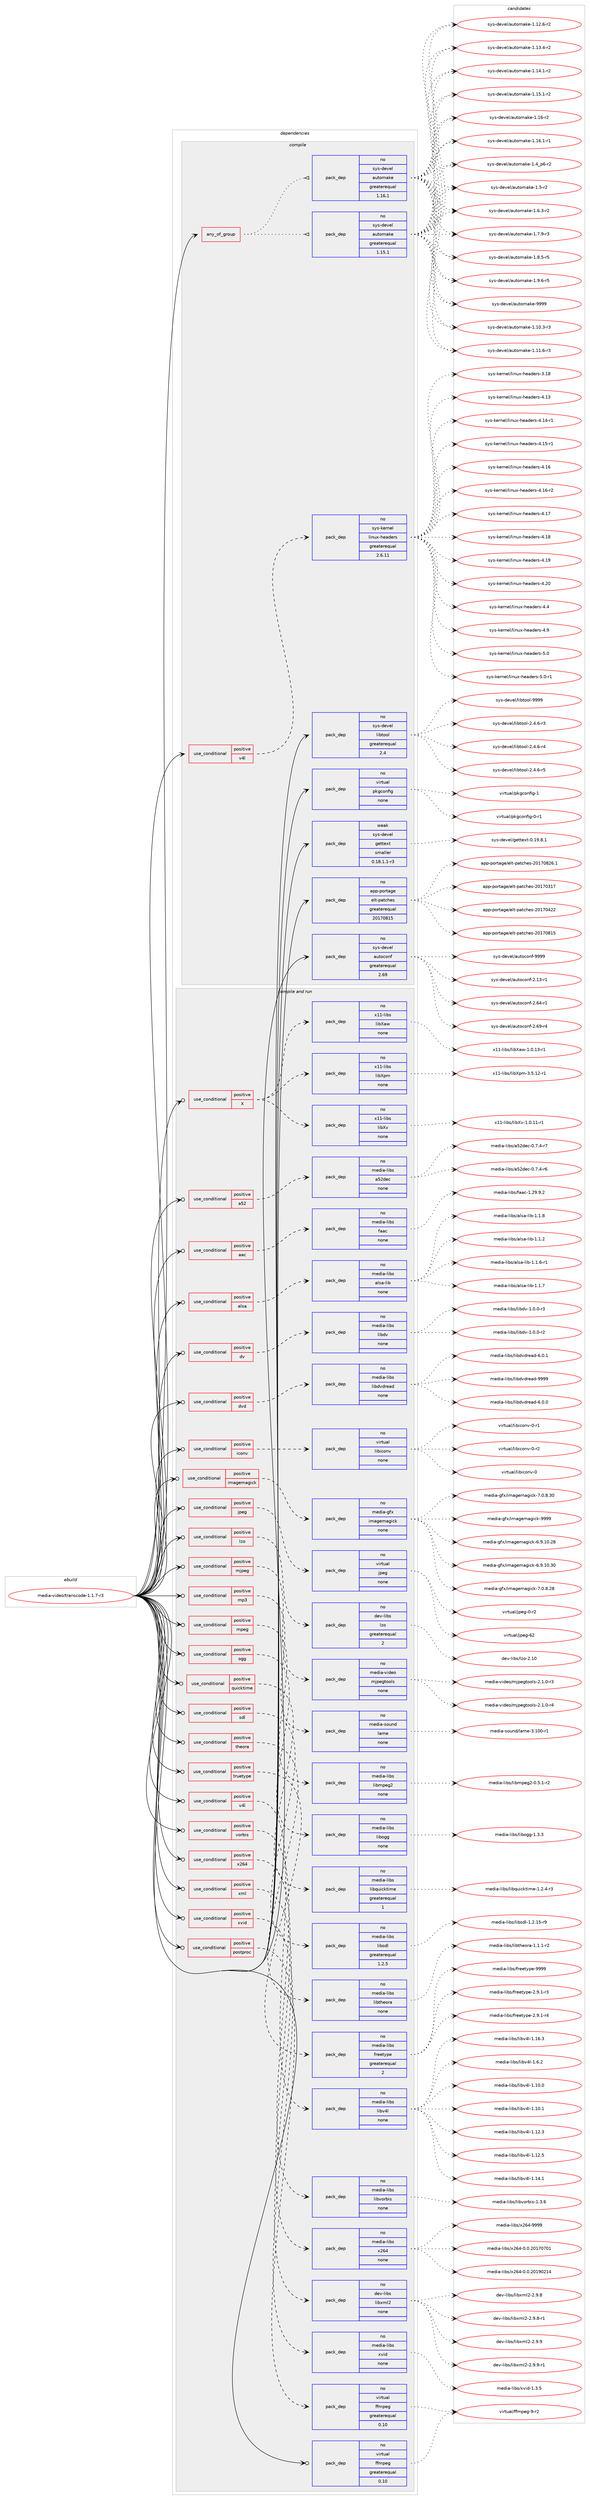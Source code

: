 digraph prolog {

# *************
# Graph options
# *************

newrank=true;
concentrate=true;
compound=true;
graph [rankdir=LR,fontname=Helvetica,fontsize=10,ranksep=1.5];#, ranksep=2.5, nodesep=0.2];
edge  [arrowhead=vee];
node  [fontname=Helvetica,fontsize=10];

# **********
# The ebuild
# **********

subgraph cluster_leftcol {
color=gray;
rank=same;
label=<<i>ebuild</i>>;
id [label="media-video/transcode-1.1.7-r3", color=red, width=4, href="../media-video/transcode-1.1.7-r3.svg"];
}

# ****************
# The dependencies
# ****************

subgraph cluster_midcol {
color=gray;
label=<<i>dependencies</i>>;
subgraph cluster_compile {
fillcolor="#eeeeee";
style=filled;
label=<<i>compile</i>>;
subgraph any25715 {
dependency1640543 [label=<<TABLE BORDER="0" CELLBORDER="1" CELLSPACING="0" CELLPADDING="4"><TR><TD CELLPADDING="10">any_of_group</TD></TR></TABLE>>, shape=none, color=red];subgraph pack1172990 {
dependency1640544 [label=<<TABLE BORDER="0" CELLBORDER="1" CELLSPACING="0" CELLPADDING="4" WIDTH="220"><TR><TD ROWSPAN="6" CELLPADDING="30">pack_dep</TD></TR><TR><TD WIDTH="110">no</TD></TR><TR><TD>sys-devel</TD></TR><TR><TD>automake</TD></TR><TR><TD>greaterequal</TD></TR><TR><TD>1.16.1</TD></TR></TABLE>>, shape=none, color=blue];
}
dependency1640543:e -> dependency1640544:w [weight=20,style="dotted",arrowhead="oinv"];
subgraph pack1172991 {
dependency1640545 [label=<<TABLE BORDER="0" CELLBORDER="1" CELLSPACING="0" CELLPADDING="4" WIDTH="220"><TR><TD ROWSPAN="6" CELLPADDING="30">pack_dep</TD></TR><TR><TD WIDTH="110">no</TD></TR><TR><TD>sys-devel</TD></TR><TR><TD>automake</TD></TR><TR><TD>greaterequal</TD></TR><TR><TD>1.15.1</TD></TR></TABLE>>, shape=none, color=blue];
}
dependency1640543:e -> dependency1640545:w [weight=20,style="dotted",arrowhead="oinv"];
}
id:e -> dependency1640543:w [weight=20,style="solid",arrowhead="vee"];
subgraph cond441064 {
dependency1640546 [label=<<TABLE BORDER="0" CELLBORDER="1" CELLSPACING="0" CELLPADDING="4"><TR><TD ROWSPAN="3" CELLPADDING="10">use_conditional</TD></TR><TR><TD>positive</TD></TR><TR><TD>v4l</TD></TR></TABLE>>, shape=none, color=red];
subgraph pack1172992 {
dependency1640547 [label=<<TABLE BORDER="0" CELLBORDER="1" CELLSPACING="0" CELLPADDING="4" WIDTH="220"><TR><TD ROWSPAN="6" CELLPADDING="30">pack_dep</TD></TR><TR><TD WIDTH="110">no</TD></TR><TR><TD>sys-kernel</TD></TR><TR><TD>linux-headers</TD></TR><TR><TD>greaterequal</TD></TR><TR><TD>2.6.11</TD></TR></TABLE>>, shape=none, color=blue];
}
dependency1640546:e -> dependency1640547:w [weight=20,style="dashed",arrowhead="vee"];
}
id:e -> dependency1640546:w [weight=20,style="solid",arrowhead="vee"];
subgraph pack1172993 {
dependency1640548 [label=<<TABLE BORDER="0" CELLBORDER="1" CELLSPACING="0" CELLPADDING="4" WIDTH="220"><TR><TD ROWSPAN="6" CELLPADDING="30">pack_dep</TD></TR><TR><TD WIDTH="110">no</TD></TR><TR><TD>app-portage</TD></TR><TR><TD>elt-patches</TD></TR><TR><TD>greaterequal</TD></TR><TR><TD>20170815</TD></TR></TABLE>>, shape=none, color=blue];
}
id:e -> dependency1640548:w [weight=20,style="solid",arrowhead="vee"];
subgraph pack1172994 {
dependency1640549 [label=<<TABLE BORDER="0" CELLBORDER="1" CELLSPACING="0" CELLPADDING="4" WIDTH="220"><TR><TD ROWSPAN="6" CELLPADDING="30">pack_dep</TD></TR><TR><TD WIDTH="110">no</TD></TR><TR><TD>sys-devel</TD></TR><TR><TD>autoconf</TD></TR><TR><TD>greaterequal</TD></TR><TR><TD>2.69</TD></TR></TABLE>>, shape=none, color=blue];
}
id:e -> dependency1640549:w [weight=20,style="solid",arrowhead="vee"];
subgraph pack1172995 {
dependency1640550 [label=<<TABLE BORDER="0" CELLBORDER="1" CELLSPACING="0" CELLPADDING="4" WIDTH="220"><TR><TD ROWSPAN="6" CELLPADDING="30">pack_dep</TD></TR><TR><TD WIDTH="110">no</TD></TR><TR><TD>sys-devel</TD></TR><TR><TD>libtool</TD></TR><TR><TD>greaterequal</TD></TR><TR><TD>2.4</TD></TR></TABLE>>, shape=none, color=blue];
}
id:e -> dependency1640550:w [weight=20,style="solid",arrowhead="vee"];
subgraph pack1172996 {
dependency1640551 [label=<<TABLE BORDER="0" CELLBORDER="1" CELLSPACING="0" CELLPADDING="4" WIDTH="220"><TR><TD ROWSPAN="6" CELLPADDING="30">pack_dep</TD></TR><TR><TD WIDTH="110">no</TD></TR><TR><TD>virtual</TD></TR><TR><TD>pkgconfig</TD></TR><TR><TD>none</TD></TR><TR><TD></TD></TR></TABLE>>, shape=none, color=blue];
}
id:e -> dependency1640551:w [weight=20,style="solid",arrowhead="vee"];
subgraph pack1172997 {
dependency1640552 [label=<<TABLE BORDER="0" CELLBORDER="1" CELLSPACING="0" CELLPADDING="4" WIDTH="220"><TR><TD ROWSPAN="6" CELLPADDING="30">pack_dep</TD></TR><TR><TD WIDTH="110">weak</TD></TR><TR><TD>sys-devel</TD></TR><TR><TD>gettext</TD></TR><TR><TD>smaller</TD></TR><TR><TD>0.18.1.1-r3</TD></TR></TABLE>>, shape=none, color=blue];
}
id:e -> dependency1640552:w [weight=20,style="solid",arrowhead="vee"];
}
subgraph cluster_compileandrun {
fillcolor="#eeeeee";
style=filled;
label=<<i>compile and run</i>>;
subgraph cond441065 {
dependency1640553 [label=<<TABLE BORDER="0" CELLBORDER="1" CELLSPACING="0" CELLPADDING="4"><TR><TD ROWSPAN="3" CELLPADDING="10">use_conditional</TD></TR><TR><TD>positive</TD></TR><TR><TD>X</TD></TR></TABLE>>, shape=none, color=red];
subgraph pack1172998 {
dependency1640554 [label=<<TABLE BORDER="0" CELLBORDER="1" CELLSPACING="0" CELLPADDING="4" WIDTH="220"><TR><TD ROWSPAN="6" CELLPADDING="30">pack_dep</TD></TR><TR><TD WIDTH="110">no</TD></TR><TR><TD>x11-libs</TD></TR><TR><TD>libXpm</TD></TR><TR><TD>none</TD></TR><TR><TD></TD></TR></TABLE>>, shape=none, color=blue];
}
dependency1640553:e -> dependency1640554:w [weight=20,style="dashed",arrowhead="vee"];
subgraph pack1172999 {
dependency1640555 [label=<<TABLE BORDER="0" CELLBORDER="1" CELLSPACING="0" CELLPADDING="4" WIDTH="220"><TR><TD ROWSPAN="6" CELLPADDING="30">pack_dep</TD></TR><TR><TD WIDTH="110">no</TD></TR><TR><TD>x11-libs</TD></TR><TR><TD>libXaw</TD></TR><TR><TD>none</TD></TR><TR><TD></TD></TR></TABLE>>, shape=none, color=blue];
}
dependency1640553:e -> dependency1640555:w [weight=20,style="dashed",arrowhead="vee"];
subgraph pack1173000 {
dependency1640556 [label=<<TABLE BORDER="0" CELLBORDER="1" CELLSPACING="0" CELLPADDING="4" WIDTH="220"><TR><TD ROWSPAN="6" CELLPADDING="30">pack_dep</TD></TR><TR><TD WIDTH="110">no</TD></TR><TR><TD>x11-libs</TD></TR><TR><TD>libXv</TD></TR><TR><TD>none</TD></TR><TR><TD></TD></TR></TABLE>>, shape=none, color=blue];
}
dependency1640553:e -> dependency1640556:w [weight=20,style="dashed",arrowhead="vee"];
}
id:e -> dependency1640553:w [weight=20,style="solid",arrowhead="odotvee"];
subgraph cond441066 {
dependency1640557 [label=<<TABLE BORDER="0" CELLBORDER="1" CELLSPACING="0" CELLPADDING="4"><TR><TD ROWSPAN="3" CELLPADDING="10">use_conditional</TD></TR><TR><TD>positive</TD></TR><TR><TD>a52</TD></TR></TABLE>>, shape=none, color=red];
subgraph pack1173001 {
dependency1640558 [label=<<TABLE BORDER="0" CELLBORDER="1" CELLSPACING="0" CELLPADDING="4" WIDTH="220"><TR><TD ROWSPAN="6" CELLPADDING="30">pack_dep</TD></TR><TR><TD WIDTH="110">no</TD></TR><TR><TD>media-libs</TD></TR><TR><TD>a52dec</TD></TR><TR><TD>none</TD></TR><TR><TD></TD></TR></TABLE>>, shape=none, color=blue];
}
dependency1640557:e -> dependency1640558:w [weight=20,style="dashed",arrowhead="vee"];
}
id:e -> dependency1640557:w [weight=20,style="solid",arrowhead="odotvee"];
subgraph cond441067 {
dependency1640559 [label=<<TABLE BORDER="0" CELLBORDER="1" CELLSPACING="0" CELLPADDING="4"><TR><TD ROWSPAN="3" CELLPADDING="10">use_conditional</TD></TR><TR><TD>positive</TD></TR><TR><TD>aac</TD></TR></TABLE>>, shape=none, color=red];
subgraph pack1173002 {
dependency1640560 [label=<<TABLE BORDER="0" CELLBORDER="1" CELLSPACING="0" CELLPADDING="4" WIDTH="220"><TR><TD ROWSPAN="6" CELLPADDING="30">pack_dep</TD></TR><TR><TD WIDTH="110">no</TD></TR><TR><TD>media-libs</TD></TR><TR><TD>faac</TD></TR><TR><TD>none</TD></TR><TR><TD></TD></TR></TABLE>>, shape=none, color=blue];
}
dependency1640559:e -> dependency1640560:w [weight=20,style="dashed",arrowhead="vee"];
}
id:e -> dependency1640559:w [weight=20,style="solid",arrowhead="odotvee"];
subgraph cond441068 {
dependency1640561 [label=<<TABLE BORDER="0" CELLBORDER="1" CELLSPACING="0" CELLPADDING="4"><TR><TD ROWSPAN="3" CELLPADDING="10">use_conditional</TD></TR><TR><TD>positive</TD></TR><TR><TD>alsa</TD></TR></TABLE>>, shape=none, color=red];
subgraph pack1173003 {
dependency1640562 [label=<<TABLE BORDER="0" CELLBORDER="1" CELLSPACING="0" CELLPADDING="4" WIDTH="220"><TR><TD ROWSPAN="6" CELLPADDING="30">pack_dep</TD></TR><TR><TD WIDTH="110">no</TD></TR><TR><TD>media-libs</TD></TR><TR><TD>alsa-lib</TD></TR><TR><TD>none</TD></TR><TR><TD></TD></TR></TABLE>>, shape=none, color=blue];
}
dependency1640561:e -> dependency1640562:w [weight=20,style="dashed",arrowhead="vee"];
}
id:e -> dependency1640561:w [weight=20,style="solid",arrowhead="odotvee"];
subgraph cond441069 {
dependency1640563 [label=<<TABLE BORDER="0" CELLBORDER="1" CELLSPACING="0" CELLPADDING="4"><TR><TD ROWSPAN="3" CELLPADDING="10">use_conditional</TD></TR><TR><TD>positive</TD></TR><TR><TD>dv</TD></TR></TABLE>>, shape=none, color=red];
subgraph pack1173004 {
dependency1640564 [label=<<TABLE BORDER="0" CELLBORDER="1" CELLSPACING="0" CELLPADDING="4" WIDTH="220"><TR><TD ROWSPAN="6" CELLPADDING="30">pack_dep</TD></TR><TR><TD WIDTH="110">no</TD></TR><TR><TD>media-libs</TD></TR><TR><TD>libdv</TD></TR><TR><TD>none</TD></TR><TR><TD></TD></TR></TABLE>>, shape=none, color=blue];
}
dependency1640563:e -> dependency1640564:w [weight=20,style="dashed",arrowhead="vee"];
}
id:e -> dependency1640563:w [weight=20,style="solid",arrowhead="odotvee"];
subgraph cond441070 {
dependency1640565 [label=<<TABLE BORDER="0" CELLBORDER="1" CELLSPACING="0" CELLPADDING="4"><TR><TD ROWSPAN="3" CELLPADDING="10">use_conditional</TD></TR><TR><TD>positive</TD></TR><TR><TD>dvd</TD></TR></TABLE>>, shape=none, color=red];
subgraph pack1173005 {
dependency1640566 [label=<<TABLE BORDER="0" CELLBORDER="1" CELLSPACING="0" CELLPADDING="4" WIDTH="220"><TR><TD ROWSPAN="6" CELLPADDING="30">pack_dep</TD></TR><TR><TD WIDTH="110">no</TD></TR><TR><TD>media-libs</TD></TR><TR><TD>libdvdread</TD></TR><TR><TD>none</TD></TR><TR><TD></TD></TR></TABLE>>, shape=none, color=blue];
}
dependency1640565:e -> dependency1640566:w [weight=20,style="dashed",arrowhead="vee"];
}
id:e -> dependency1640565:w [weight=20,style="solid",arrowhead="odotvee"];
subgraph cond441071 {
dependency1640567 [label=<<TABLE BORDER="0" CELLBORDER="1" CELLSPACING="0" CELLPADDING="4"><TR><TD ROWSPAN="3" CELLPADDING="10">use_conditional</TD></TR><TR><TD>positive</TD></TR><TR><TD>iconv</TD></TR></TABLE>>, shape=none, color=red];
subgraph pack1173006 {
dependency1640568 [label=<<TABLE BORDER="0" CELLBORDER="1" CELLSPACING="0" CELLPADDING="4" WIDTH="220"><TR><TD ROWSPAN="6" CELLPADDING="30">pack_dep</TD></TR><TR><TD WIDTH="110">no</TD></TR><TR><TD>virtual</TD></TR><TR><TD>libiconv</TD></TR><TR><TD>none</TD></TR><TR><TD></TD></TR></TABLE>>, shape=none, color=blue];
}
dependency1640567:e -> dependency1640568:w [weight=20,style="dashed",arrowhead="vee"];
}
id:e -> dependency1640567:w [weight=20,style="solid",arrowhead="odotvee"];
subgraph cond441072 {
dependency1640569 [label=<<TABLE BORDER="0" CELLBORDER="1" CELLSPACING="0" CELLPADDING="4"><TR><TD ROWSPAN="3" CELLPADDING="10">use_conditional</TD></TR><TR><TD>positive</TD></TR><TR><TD>imagemagick</TD></TR></TABLE>>, shape=none, color=red];
subgraph pack1173007 {
dependency1640570 [label=<<TABLE BORDER="0" CELLBORDER="1" CELLSPACING="0" CELLPADDING="4" WIDTH="220"><TR><TD ROWSPAN="6" CELLPADDING="30">pack_dep</TD></TR><TR><TD WIDTH="110">no</TD></TR><TR><TD>media-gfx</TD></TR><TR><TD>imagemagick</TD></TR><TR><TD>none</TD></TR><TR><TD></TD></TR></TABLE>>, shape=none, color=blue];
}
dependency1640569:e -> dependency1640570:w [weight=20,style="dashed",arrowhead="vee"];
}
id:e -> dependency1640569:w [weight=20,style="solid",arrowhead="odotvee"];
subgraph cond441073 {
dependency1640571 [label=<<TABLE BORDER="0" CELLBORDER="1" CELLSPACING="0" CELLPADDING="4"><TR><TD ROWSPAN="3" CELLPADDING="10">use_conditional</TD></TR><TR><TD>positive</TD></TR><TR><TD>jpeg</TD></TR></TABLE>>, shape=none, color=red];
subgraph pack1173008 {
dependency1640572 [label=<<TABLE BORDER="0" CELLBORDER="1" CELLSPACING="0" CELLPADDING="4" WIDTH="220"><TR><TD ROWSPAN="6" CELLPADDING="30">pack_dep</TD></TR><TR><TD WIDTH="110">no</TD></TR><TR><TD>virtual</TD></TR><TR><TD>jpeg</TD></TR><TR><TD>none</TD></TR><TR><TD></TD></TR></TABLE>>, shape=none, color=blue];
}
dependency1640571:e -> dependency1640572:w [weight=20,style="dashed",arrowhead="vee"];
}
id:e -> dependency1640571:w [weight=20,style="solid",arrowhead="odotvee"];
subgraph cond441074 {
dependency1640573 [label=<<TABLE BORDER="0" CELLBORDER="1" CELLSPACING="0" CELLPADDING="4"><TR><TD ROWSPAN="3" CELLPADDING="10">use_conditional</TD></TR><TR><TD>positive</TD></TR><TR><TD>lzo</TD></TR></TABLE>>, shape=none, color=red];
subgraph pack1173009 {
dependency1640574 [label=<<TABLE BORDER="0" CELLBORDER="1" CELLSPACING="0" CELLPADDING="4" WIDTH="220"><TR><TD ROWSPAN="6" CELLPADDING="30">pack_dep</TD></TR><TR><TD WIDTH="110">no</TD></TR><TR><TD>dev-libs</TD></TR><TR><TD>lzo</TD></TR><TR><TD>greaterequal</TD></TR><TR><TD>2</TD></TR></TABLE>>, shape=none, color=blue];
}
dependency1640573:e -> dependency1640574:w [weight=20,style="dashed",arrowhead="vee"];
}
id:e -> dependency1640573:w [weight=20,style="solid",arrowhead="odotvee"];
subgraph cond441075 {
dependency1640575 [label=<<TABLE BORDER="0" CELLBORDER="1" CELLSPACING="0" CELLPADDING="4"><TR><TD ROWSPAN="3" CELLPADDING="10">use_conditional</TD></TR><TR><TD>positive</TD></TR><TR><TD>mjpeg</TD></TR></TABLE>>, shape=none, color=red];
subgraph pack1173010 {
dependency1640576 [label=<<TABLE BORDER="0" CELLBORDER="1" CELLSPACING="0" CELLPADDING="4" WIDTH="220"><TR><TD ROWSPAN="6" CELLPADDING="30">pack_dep</TD></TR><TR><TD WIDTH="110">no</TD></TR><TR><TD>media-video</TD></TR><TR><TD>mjpegtools</TD></TR><TR><TD>none</TD></TR><TR><TD></TD></TR></TABLE>>, shape=none, color=blue];
}
dependency1640575:e -> dependency1640576:w [weight=20,style="dashed",arrowhead="vee"];
}
id:e -> dependency1640575:w [weight=20,style="solid",arrowhead="odotvee"];
subgraph cond441076 {
dependency1640577 [label=<<TABLE BORDER="0" CELLBORDER="1" CELLSPACING="0" CELLPADDING="4"><TR><TD ROWSPAN="3" CELLPADDING="10">use_conditional</TD></TR><TR><TD>positive</TD></TR><TR><TD>mp3</TD></TR></TABLE>>, shape=none, color=red];
subgraph pack1173011 {
dependency1640578 [label=<<TABLE BORDER="0" CELLBORDER="1" CELLSPACING="0" CELLPADDING="4" WIDTH="220"><TR><TD ROWSPAN="6" CELLPADDING="30">pack_dep</TD></TR><TR><TD WIDTH="110">no</TD></TR><TR><TD>media-sound</TD></TR><TR><TD>lame</TD></TR><TR><TD>none</TD></TR><TR><TD></TD></TR></TABLE>>, shape=none, color=blue];
}
dependency1640577:e -> dependency1640578:w [weight=20,style="dashed",arrowhead="vee"];
}
id:e -> dependency1640577:w [weight=20,style="solid",arrowhead="odotvee"];
subgraph cond441077 {
dependency1640579 [label=<<TABLE BORDER="0" CELLBORDER="1" CELLSPACING="0" CELLPADDING="4"><TR><TD ROWSPAN="3" CELLPADDING="10">use_conditional</TD></TR><TR><TD>positive</TD></TR><TR><TD>mpeg</TD></TR></TABLE>>, shape=none, color=red];
subgraph pack1173012 {
dependency1640580 [label=<<TABLE BORDER="0" CELLBORDER="1" CELLSPACING="0" CELLPADDING="4" WIDTH="220"><TR><TD ROWSPAN="6" CELLPADDING="30">pack_dep</TD></TR><TR><TD WIDTH="110">no</TD></TR><TR><TD>media-libs</TD></TR><TR><TD>libmpeg2</TD></TR><TR><TD>none</TD></TR><TR><TD></TD></TR></TABLE>>, shape=none, color=blue];
}
dependency1640579:e -> dependency1640580:w [weight=20,style="dashed",arrowhead="vee"];
}
id:e -> dependency1640579:w [weight=20,style="solid",arrowhead="odotvee"];
subgraph cond441078 {
dependency1640581 [label=<<TABLE BORDER="0" CELLBORDER="1" CELLSPACING="0" CELLPADDING="4"><TR><TD ROWSPAN="3" CELLPADDING="10">use_conditional</TD></TR><TR><TD>positive</TD></TR><TR><TD>ogg</TD></TR></TABLE>>, shape=none, color=red];
subgraph pack1173013 {
dependency1640582 [label=<<TABLE BORDER="0" CELLBORDER="1" CELLSPACING="0" CELLPADDING="4" WIDTH="220"><TR><TD ROWSPAN="6" CELLPADDING="30">pack_dep</TD></TR><TR><TD WIDTH="110">no</TD></TR><TR><TD>media-libs</TD></TR><TR><TD>libogg</TD></TR><TR><TD>none</TD></TR><TR><TD></TD></TR></TABLE>>, shape=none, color=blue];
}
dependency1640581:e -> dependency1640582:w [weight=20,style="dashed",arrowhead="vee"];
}
id:e -> dependency1640581:w [weight=20,style="solid",arrowhead="odotvee"];
subgraph cond441079 {
dependency1640583 [label=<<TABLE BORDER="0" CELLBORDER="1" CELLSPACING="0" CELLPADDING="4"><TR><TD ROWSPAN="3" CELLPADDING="10">use_conditional</TD></TR><TR><TD>positive</TD></TR><TR><TD>postproc</TD></TR></TABLE>>, shape=none, color=red];
subgraph pack1173014 {
dependency1640584 [label=<<TABLE BORDER="0" CELLBORDER="1" CELLSPACING="0" CELLPADDING="4" WIDTH="220"><TR><TD ROWSPAN="6" CELLPADDING="30">pack_dep</TD></TR><TR><TD WIDTH="110">no</TD></TR><TR><TD>virtual</TD></TR><TR><TD>ffmpeg</TD></TR><TR><TD>greaterequal</TD></TR><TR><TD>0.10</TD></TR></TABLE>>, shape=none, color=blue];
}
dependency1640583:e -> dependency1640584:w [weight=20,style="dashed",arrowhead="vee"];
}
id:e -> dependency1640583:w [weight=20,style="solid",arrowhead="odotvee"];
subgraph cond441080 {
dependency1640585 [label=<<TABLE BORDER="0" CELLBORDER="1" CELLSPACING="0" CELLPADDING="4"><TR><TD ROWSPAN="3" CELLPADDING="10">use_conditional</TD></TR><TR><TD>positive</TD></TR><TR><TD>quicktime</TD></TR></TABLE>>, shape=none, color=red];
subgraph pack1173015 {
dependency1640586 [label=<<TABLE BORDER="0" CELLBORDER="1" CELLSPACING="0" CELLPADDING="4" WIDTH="220"><TR><TD ROWSPAN="6" CELLPADDING="30">pack_dep</TD></TR><TR><TD WIDTH="110">no</TD></TR><TR><TD>media-libs</TD></TR><TR><TD>libquicktime</TD></TR><TR><TD>greaterequal</TD></TR><TR><TD>1</TD></TR></TABLE>>, shape=none, color=blue];
}
dependency1640585:e -> dependency1640586:w [weight=20,style="dashed",arrowhead="vee"];
}
id:e -> dependency1640585:w [weight=20,style="solid",arrowhead="odotvee"];
subgraph cond441081 {
dependency1640587 [label=<<TABLE BORDER="0" CELLBORDER="1" CELLSPACING="0" CELLPADDING="4"><TR><TD ROWSPAN="3" CELLPADDING="10">use_conditional</TD></TR><TR><TD>positive</TD></TR><TR><TD>sdl</TD></TR></TABLE>>, shape=none, color=red];
subgraph pack1173016 {
dependency1640588 [label=<<TABLE BORDER="0" CELLBORDER="1" CELLSPACING="0" CELLPADDING="4" WIDTH="220"><TR><TD ROWSPAN="6" CELLPADDING="30">pack_dep</TD></TR><TR><TD WIDTH="110">no</TD></TR><TR><TD>media-libs</TD></TR><TR><TD>libsdl</TD></TR><TR><TD>greaterequal</TD></TR><TR><TD>1.2.5</TD></TR></TABLE>>, shape=none, color=blue];
}
dependency1640587:e -> dependency1640588:w [weight=20,style="dashed",arrowhead="vee"];
}
id:e -> dependency1640587:w [weight=20,style="solid",arrowhead="odotvee"];
subgraph cond441082 {
dependency1640589 [label=<<TABLE BORDER="0" CELLBORDER="1" CELLSPACING="0" CELLPADDING="4"><TR><TD ROWSPAN="3" CELLPADDING="10">use_conditional</TD></TR><TR><TD>positive</TD></TR><TR><TD>theora</TD></TR></TABLE>>, shape=none, color=red];
subgraph pack1173017 {
dependency1640590 [label=<<TABLE BORDER="0" CELLBORDER="1" CELLSPACING="0" CELLPADDING="4" WIDTH="220"><TR><TD ROWSPAN="6" CELLPADDING="30">pack_dep</TD></TR><TR><TD WIDTH="110">no</TD></TR><TR><TD>media-libs</TD></TR><TR><TD>libtheora</TD></TR><TR><TD>none</TD></TR><TR><TD></TD></TR></TABLE>>, shape=none, color=blue];
}
dependency1640589:e -> dependency1640590:w [weight=20,style="dashed",arrowhead="vee"];
}
id:e -> dependency1640589:w [weight=20,style="solid",arrowhead="odotvee"];
subgraph cond441083 {
dependency1640591 [label=<<TABLE BORDER="0" CELLBORDER="1" CELLSPACING="0" CELLPADDING="4"><TR><TD ROWSPAN="3" CELLPADDING="10">use_conditional</TD></TR><TR><TD>positive</TD></TR><TR><TD>truetype</TD></TR></TABLE>>, shape=none, color=red];
subgraph pack1173018 {
dependency1640592 [label=<<TABLE BORDER="0" CELLBORDER="1" CELLSPACING="0" CELLPADDING="4" WIDTH="220"><TR><TD ROWSPAN="6" CELLPADDING="30">pack_dep</TD></TR><TR><TD WIDTH="110">no</TD></TR><TR><TD>media-libs</TD></TR><TR><TD>freetype</TD></TR><TR><TD>greaterequal</TD></TR><TR><TD>2</TD></TR></TABLE>>, shape=none, color=blue];
}
dependency1640591:e -> dependency1640592:w [weight=20,style="dashed",arrowhead="vee"];
}
id:e -> dependency1640591:w [weight=20,style="solid",arrowhead="odotvee"];
subgraph cond441084 {
dependency1640593 [label=<<TABLE BORDER="0" CELLBORDER="1" CELLSPACING="0" CELLPADDING="4"><TR><TD ROWSPAN="3" CELLPADDING="10">use_conditional</TD></TR><TR><TD>positive</TD></TR><TR><TD>v4l</TD></TR></TABLE>>, shape=none, color=red];
subgraph pack1173019 {
dependency1640594 [label=<<TABLE BORDER="0" CELLBORDER="1" CELLSPACING="0" CELLPADDING="4" WIDTH="220"><TR><TD ROWSPAN="6" CELLPADDING="30">pack_dep</TD></TR><TR><TD WIDTH="110">no</TD></TR><TR><TD>media-libs</TD></TR><TR><TD>libv4l</TD></TR><TR><TD>none</TD></TR><TR><TD></TD></TR></TABLE>>, shape=none, color=blue];
}
dependency1640593:e -> dependency1640594:w [weight=20,style="dashed",arrowhead="vee"];
}
id:e -> dependency1640593:w [weight=20,style="solid",arrowhead="odotvee"];
subgraph cond441085 {
dependency1640595 [label=<<TABLE BORDER="0" CELLBORDER="1" CELLSPACING="0" CELLPADDING="4"><TR><TD ROWSPAN="3" CELLPADDING="10">use_conditional</TD></TR><TR><TD>positive</TD></TR><TR><TD>vorbis</TD></TR></TABLE>>, shape=none, color=red];
subgraph pack1173020 {
dependency1640596 [label=<<TABLE BORDER="0" CELLBORDER="1" CELLSPACING="0" CELLPADDING="4" WIDTH="220"><TR><TD ROWSPAN="6" CELLPADDING="30">pack_dep</TD></TR><TR><TD WIDTH="110">no</TD></TR><TR><TD>media-libs</TD></TR><TR><TD>libvorbis</TD></TR><TR><TD>none</TD></TR><TR><TD></TD></TR></TABLE>>, shape=none, color=blue];
}
dependency1640595:e -> dependency1640596:w [weight=20,style="dashed",arrowhead="vee"];
}
id:e -> dependency1640595:w [weight=20,style="solid",arrowhead="odotvee"];
subgraph cond441086 {
dependency1640597 [label=<<TABLE BORDER="0" CELLBORDER="1" CELLSPACING="0" CELLPADDING="4"><TR><TD ROWSPAN="3" CELLPADDING="10">use_conditional</TD></TR><TR><TD>positive</TD></TR><TR><TD>x264</TD></TR></TABLE>>, shape=none, color=red];
subgraph pack1173021 {
dependency1640598 [label=<<TABLE BORDER="0" CELLBORDER="1" CELLSPACING="0" CELLPADDING="4" WIDTH="220"><TR><TD ROWSPAN="6" CELLPADDING="30">pack_dep</TD></TR><TR><TD WIDTH="110">no</TD></TR><TR><TD>media-libs</TD></TR><TR><TD>x264</TD></TR><TR><TD>none</TD></TR><TR><TD></TD></TR></TABLE>>, shape=none, color=blue];
}
dependency1640597:e -> dependency1640598:w [weight=20,style="dashed",arrowhead="vee"];
}
id:e -> dependency1640597:w [weight=20,style="solid",arrowhead="odotvee"];
subgraph cond441087 {
dependency1640599 [label=<<TABLE BORDER="0" CELLBORDER="1" CELLSPACING="0" CELLPADDING="4"><TR><TD ROWSPAN="3" CELLPADDING="10">use_conditional</TD></TR><TR><TD>positive</TD></TR><TR><TD>xml</TD></TR></TABLE>>, shape=none, color=red];
subgraph pack1173022 {
dependency1640600 [label=<<TABLE BORDER="0" CELLBORDER="1" CELLSPACING="0" CELLPADDING="4" WIDTH="220"><TR><TD ROWSPAN="6" CELLPADDING="30">pack_dep</TD></TR><TR><TD WIDTH="110">no</TD></TR><TR><TD>dev-libs</TD></TR><TR><TD>libxml2</TD></TR><TR><TD>none</TD></TR><TR><TD></TD></TR></TABLE>>, shape=none, color=blue];
}
dependency1640599:e -> dependency1640600:w [weight=20,style="dashed",arrowhead="vee"];
}
id:e -> dependency1640599:w [weight=20,style="solid",arrowhead="odotvee"];
subgraph cond441088 {
dependency1640601 [label=<<TABLE BORDER="0" CELLBORDER="1" CELLSPACING="0" CELLPADDING="4"><TR><TD ROWSPAN="3" CELLPADDING="10">use_conditional</TD></TR><TR><TD>positive</TD></TR><TR><TD>xvid</TD></TR></TABLE>>, shape=none, color=red];
subgraph pack1173023 {
dependency1640602 [label=<<TABLE BORDER="0" CELLBORDER="1" CELLSPACING="0" CELLPADDING="4" WIDTH="220"><TR><TD ROWSPAN="6" CELLPADDING="30">pack_dep</TD></TR><TR><TD WIDTH="110">no</TD></TR><TR><TD>media-libs</TD></TR><TR><TD>xvid</TD></TR><TR><TD>none</TD></TR><TR><TD></TD></TR></TABLE>>, shape=none, color=blue];
}
dependency1640601:e -> dependency1640602:w [weight=20,style="dashed",arrowhead="vee"];
}
id:e -> dependency1640601:w [weight=20,style="solid",arrowhead="odotvee"];
subgraph pack1173024 {
dependency1640603 [label=<<TABLE BORDER="0" CELLBORDER="1" CELLSPACING="0" CELLPADDING="4" WIDTH="220"><TR><TD ROWSPAN="6" CELLPADDING="30">pack_dep</TD></TR><TR><TD WIDTH="110">no</TD></TR><TR><TD>virtual</TD></TR><TR><TD>ffmpeg</TD></TR><TR><TD>greaterequal</TD></TR><TR><TD>0.10</TD></TR></TABLE>>, shape=none, color=blue];
}
id:e -> dependency1640603:w [weight=20,style="solid",arrowhead="odotvee"];
}
subgraph cluster_run {
fillcolor="#eeeeee";
style=filled;
label=<<i>run</i>>;
}
}

# **************
# The candidates
# **************

subgraph cluster_choices {
rank=same;
color=gray;
label=<<i>candidates</i>>;

subgraph choice1172990 {
color=black;
nodesep=1;
choice11512111545100101118101108479711711611110997107101454946494846514511451 [label="sys-devel/automake-1.10.3-r3", color=red, width=4,href="../sys-devel/automake-1.10.3-r3.svg"];
choice11512111545100101118101108479711711611110997107101454946494946544511451 [label="sys-devel/automake-1.11.6-r3", color=red, width=4,href="../sys-devel/automake-1.11.6-r3.svg"];
choice11512111545100101118101108479711711611110997107101454946495046544511450 [label="sys-devel/automake-1.12.6-r2", color=red, width=4,href="../sys-devel/automake-1.12.6-r2.svg"];
choice11512111545100101118101108479711711611110997107101454946495146524511450 [label="sys-devel/automake-1.13.4-r2", color=red, width=4,href="../sys-devel/automake-1.13.4-r2.svg"];
choice11512111545100101118101108479711711611110997107101454946495246494511450 [label="sys-devel/automake-1.14.1-r2", color=red, width=4,href="../sys-devel/automake-1.14.1-r2.svg"];
choice11512111545100101118101108479711711611110997107101454946495346494511450 [label="sys-devel/automake-1.15.1-r2", color=red, width=4,href="../sys-devel/automake-1.15.1-r2.svg"];
choice1151211154510010111810110847971171161111099710710145494649544511450 [label="sys-devel/automake-1.16-r2", color=red, width=4,href="../sys-devel/automake-1.16-r2.svg"];
choice11512111545100101118101108479711711611110997107101454946495446494511449 [label="sys-devel/automake-1.16.1-r1", color=red, width=4,href="../sys-devel/automake-1.16.1-r1.svg"];
choice115121115451001011181011084797117116111109971071014549465295112544511450 [label="sys-devel/automake-1.4_p6-r2", color=red, width=4,href="../sys-devel/automake-1.4_p6-r2.svg"];
choice11512111545100101118101108479711711611110997107101454946534511450 [label="sys-devel/automake-1.5-r2", color=red, width=4,href="../sys-devel/automake-1.5-r2.svg"];
choice115121115451001011181011084797117116111109971071014549465446514511450 [label="sys-devel/automake-1.6.3-r2", color=red, width=4,href="../sys-devel/automake-1.6.3-r2.svg"];
choice115121115451001011181011084797117116111109971071014549465546574511451 [label="sys-devel/automake-1.7.9-r3", color=red, width=4,href="../sys-devel/automake-1.7.9-r3.svg"];
choice115121115451001011181011084797117116111109971071014549465646534511453 [label="sys-devel/automake-1.8.5-r5", color=red, width=4,href="../sys-devel/automake-1.8.5-r5.svg"];
choice115121115451001011181011084797117116111109971071014549465746544511453 [label="sys-devel/automake-1.9.6-r5", color=red, width=4,href="../sys-devel/automake-1.9.6-r5.svg"];
choice115121115451001011181011084797117116111109971071014557575757 [label="sys-devel/automake-9999", color=red, width=4,href="../sys-devel/automake-9999.svg"];
dependency1640544:e -> choice11512111545100101118101108479711711611110997107101454946494846514511451:w [style=dotted,weight="100"];
dependency1640544:e -> choice11512111545100101118101108479711711611110997107101454946494946544511451:w [style=dotted,weight="100"];
dependency1640544:e -> choice11512111545100101118101108479711711611110997107101454946495046544511450:w [style=dotted,weight="100"];
dependency1640544:e -> choice11512111545100101118101108479711711611110997107101454946495146524511450:w [style=dotted,weight="100"];
dependency1640544:e -> choice11512111545100101118101108479711711611110997107101454946495246494511450:w [style=dotted,weight="100"];
dependency1640544:e -> choice11512111545100101118101108479711711611110997107101454946495346494511450:w [style=dotted,weight="100"];
dependency1640544:e -> choice1151211154510010111810110847971171161111099710710145494649544511450:w [style=dotted,weight="100"];
dependency1640544:e -> choice11512111545100101118101108479711711611110997107101454946495446494511449:w [style=dotted,weight="100"];
dependency1640544:e -> choice115121115451001011181011084797117116111109971071014549465295112544511450:w [style=dotted,weight="100"];
dependency1640544:e -> choice11512111545100101118101108479711711611110997107101454946534511450:w [style=dotted,weight="100"];
dependency1640544:e -> choice115121115451001011181011084797117116111109971071014549465446514511450:w [style=dotted,weight="100"];
dependency1640544:e -> choice115121115451001011181011084797117116111109971071014549465546574511451:w [style=dotted,weight="100"];
dependency1640544:e -> choice115121115451001011181011084797117116111109971071014549465646534511453:w [style=dotted,weight="100"];
dependency1640544:e -> choice115121115451001011181011084797117116111109971071014549465746544511453:w [style=dotted,weight="100"];
dependency1640544:e -> choice115121115451001011181011084797117116111109971071014557575757:w [style=dotted,weight="100"];
}
subgraph choice1172991 {
color=black;
nodesep=1;
choice11512111545100101118101108479711711611110997107101454946494846514511451 [label="sys-devel/automake-1.10.3-r3", color=red, width=4,href="../sys-devel/automake-1.10.3-r3.svg"];
choice11512111545100101118101108479711711611110997107101454946494946544511451 [label="sys-devel/automake-1.11.6-r3", color=red, width=4,href="../sys-devel/automake-1.11.6-r3.svg"];
choice11512111545100101118101108479711711611110997107101454946495046544511450 [label="sys-devel/automake-1.12.6-r2", color=red, width=4,href="../sys-devel/automake-1.12.6-r2.svg"];
choice11512111545100101118101108479711711611110997107101454946495146524511450 [label="sys-devel/automake-1.13.4-r2", color=red, width=4,href="../sys-devel/automake-1.13.4-r2.svg"];
choice11512111545100101118101108479711711611110997107101454946495246494511450 [label="sys-devel/automake-1.14.1-r2", color=red, width=4,href="../sys-devel/automake-1.14.1-r2.svg"];
choice11512111545100101118101108479711711611110997107101454946495346494511450 [label="sys-devel/automake-1.15.1-r2", color=red, width=4,href="../sys-devel/automake-1.15.1-r2.svg"];
choice1151211154510010111810110847971171161111099710710145494649544511450 [label="sys-devel/automake-1.16-r2", color=red, width=4,href="../sys-devel/automake-1.16-r2.svg"];
choice11512111545100101118101108479711711611110997107101454946495446494511449 [label="sys-devel/automake-1.16.1-r1", color=red, width=4,href="../sys-devel/automake-1.16.1-r1.svg"];
choice115121115451001011181011084797117116111109971071014549465295112544511450 [label="sys-devel/automake-1.4_p6-r2", color=red, width=4,href="../sys-devel/automake-1.4_p6-r2.svg"];
choice11512111545100101118101108479711711611110997107101454946534511450 [label="sys-devel/automake-1.5-r2", color=red, width=4,href="../sys-devel/automake-1.5-r2.svg"];
choice115121115451001011181011084797117116111109971071014549465446514511450 [label="sys-devel/automake-1.6.3-r2", color=red, width=4,href="../sys-devel/automake-1.6.3-r2.svg"];
choice115121115451001011181011084797117116111109971071014549465546574511451 [label="sys-devel/automake-1.7.9-r3", color=red, width=4,href="../sys-devel/automake-1.7.9-r3.svg"];
choice115121115451001011181011084797117116111109971071014549465646534511453 [label="sys-devel/automake-1.8.5-r5", color=red, width=4,href="../sys-devel/automake-1.8.5-r5.svg"];
choice115121115451001011181011084797117116111109971071014549465746544511453 [label="sys-devel/automake-1.9.6-r5", color=red, width=4,href="../sys-devel/automake-1.9.6-r5.svg"];
choice115121115451001011181011084797117116111109971071014557575757 [label="sys-devel/automake-9999", color=red, width=4,href="../sys-devel/automake-9999.svg"];
dependency1640545:e -> choice11512111545100101118101108479711711611110997107101454946494846514511451:w [style=dotted,weight="100"];
dependency1640545:e -> choice11512111545100101118101108479711711611110997107101454946494946544511451:w [style=dotted,weight="100"];
dependency1640545:e -> choice11512111545100101118101108479711711611110997107101454946495046544511450:w [style=dotted,weight="100"];
dependency1640545:e -> choice11512111545100101118101108479711711611110997107101454946495146524511450:w [style=dotted,weight="100"];
dependency1640545:e -> choice11512111545100101118101108479711711611110997107101454946495246494511450:w [style=dotted,weight="100"];
dependency1640545:e -> choice11512111545100101118101108479711711611110997107101454946495346494511450:w [style=dotted,weight="100"];
dependency1640545:e -> choice1151211154510010111810110847971171161111099710710145494649544511450:w [style=dotted,weight="100"];
dependency1640545:e -> choice11512111545100101118101108479711711611110997107101454946495446494511449:w [style=dotted,weight="100"];
dependency1640545:e -> choice115121115451001011181011084797117116111109971071014549465295112544511450:w [style=dotted,weight="100"];
dependency1640545:e -> choice11512111545100101118101108479711711611110997107101454946534511450:w [style=dotted,weight="100"];
dependency1640545:e -> choice115121115451001011181011084797117116111109971071014549465446514511450:w [style=dotted,weight="100"];
dependency1640545:e -> choice115121115451001011181011084797117116111109971071014549465546574511451:w [style=dotted,weight="100"];
dependency1640545:e -> choice115121115451001011181011084797117116111109971071014549465646534511453:w [style=dotted,weight="100"];
dependency1640545:e -> choice115121115451001011181011084797117116111109971071014549465746544511453:w [style=dotted,weight="100"];
dependency1640545:e -> choice115121115451001011181011084797117116111109971071014557575757:w [style=dotted,weight="100"];
}
subgraph choice1172992 {
color=black;
nodesep=1;
choice115121115451071011141101011084710810511011712045104101971001011141154551464956 [label="sys-kernel/linux-headers-3.18", color=red, width=4,href="../sys-kernel/linux-headers-3.18.svg"];
choice115121115451071011141101011084710810511011712045104101971001011141154552464951 [label="sys-kernel/linux-headers-4.13", color=red, width=4,href="../sys-kernel/linux-headers-4.13.svg"];
choice1151211154510710111411010110847108105110117120451041019710010111411545524649524511449 [label="sys-kernel/linux-headers-4.14-r1", color=red, width=4,href="../sys-kernel/linux-headers-4.14-r1.svg"];
choice1151211154510710111411010110847108105110117120451041019710010111411545524649534511449 [label="sys-kernel/linux-headers-4.15-r1", color=red, width=4,href="../sys-kernel/linux-headers-4.15-r1.svg"];
choice115121115451071011141101011084710810511011712045104101971001011141154552464954 [label="sys-kernel/linux-headers-4.16", color=red, width=4,href="../sys-kernel/linux-headers-4.16.svg"];
choice1151211154510710111411010110847108105110117120451041019710010111411545524649544511450 [label="sys-kernel/linux-headers-4.16-r2", color=red, width=4,href="../sys-kernel/linux-headers-4.16-r2.svg"];
choice115121115451071011141101011084710810511011712045104101971001011141154552464955 [label="sys-kernel/linux-headers-4.17", color=red, width=4,href="../sys-kernel/linux-headers-4.17.svg"];
choice115121115451071011141101011084710810511011712045104101971001011141154552464956 [label="sys-kernel/linux-headers-4.18", color=red, width=4,href="../sys-kernel/linux-headers-4.18.svg"];
choice115121115451071011141101011084710810511011712045104101971001011141154552464957 [label="sys-kernel/linux-headers-4.19", color=red, width=4,href="../sys-kernel/linux-headers-4.19.svg"];
choice115121115451071011141101011084710810511011712045104101971001011141154552465048 [label="sys-kernel/linux-headers-4.20", color=red, width=4,href="../sys-kernel/linux-headers-4.20.svg"];
choice1151211154510710111411010110847108105110117120451041019710010111411545524652 [label="sys-kernel/linux-headers-4.4", color=red, width=4,href="../sys-kernel/linux-headers-4.4.svg"];
choice1151211154510710111411010110847108105110117120451041019710010111411545524657 [label="sys-kernel/linux-headers-4.9", color=red, width=4,href="../sys-kernel/linux-headers-4.9.svg"];
choice1151211154510710111411010110847108105110117120451041019710010111411545534648 [label="sys-kernel/linux-headers-5.0", color=red, width=4,href="../sys-kernel/linux-headers-5.0.svg"];
choice11512111545107101114110101108471081051101171204510410197100101114115455346484511449 [label="sys-kernel/linux-headers-5.0-r1", color=red, width=4,href="../sys-kernel/linux-headers-5.0-r1.svg"];
dependency1640547:e -> choice115121115451071011141101011084710810511011712045104101971001011141154551464956:w [style=dotted,weight="100"];
dependency1640547:e -> choice115121115451071011141101011084710810511011712045104101971001011141154552464951:w [style=dotted,weight="100"];
dependency1640547:e -> choice1151211154510710111411010110847108105110117120451041019710010111411545524649524511449:w [style=dotted,weight="100"];
dependency1640547:e -> choice1151211154510710111411010110847108105110117120451041019710010111411545524649534511449:w [style=dotted,weight="100"];
dependency1640547:e -> choice115121115451071011141101011084710810511011712045104101971001011141154552464954:w [style=dotted,weight="100"];
dependency1640547:e -> choice1151211154510710111411010110847108105110117120451041019710010111411545524649544511450:w [style=dotted,weight="100"];
dependency1640547:e -> choice115121115451071011141101011084710810511011712045104101971001011141154552464955:w [style=dotted,weight="100"];
dependency1640547:e -> choice115121115451071011141101011084710810511011712045104101971001011141154552464956:w [style=dotted,weight="100"];
dependency1640547:e -> choice115121115451071011141101011084710810511011712045104101971001011141154552464957:w [style=dotted,weight="100"];
dependency1640547:e -> choice115121115451071011141101011084710810511011712045104101971001011141154552465048:w [style=dotted,weight="100"];
dependency1640547:e -> choice1151211154510710111411010110847108105110117120451041019710010111411545524652:w [style=dotted,weight="100"];
dependency1640547:e -> choice1151211154510710111411010110847108105110117120451041019710010111411545524657:w [style=dotted,weight="100"];
dependency1640547:e -> choice1151211154510710111411010110847108105110117120451041019710010111411545534648:w [style=dotted,weight="100"];
dependency1640547:e -> choice11512111545107101114110101108471081051101171204510410197100101114115455346484511449:w [style=dotted,weight="100"];
}
subgraph choice1172993 {
color=black;
nodesep=1;
choice97112112451121111141169710310147101108116451129711699104101115455048495548514955 [label="app-portage/elt-patches-20170317", color=red, width=4,href="../app-portage/elt-patches-20170317.svg"];
choice97112112451121111141169710310147101108116451129711699104101115455048495548525050 [label="app-portage/elt-patches-20170422", color=red, width=4,href="../app-portage/elt-patches-20170422.svg"];
choice97112112451121111141169710310147101108116451129711699104101115455048495548564953 [label="app-portage/elt-patches-20170815", color=red, width=4,href="../app-portage/elt-patches-20170815.svg"];
choice971121124511211111411697103101471011081164511297116991041011154550484955485650544649 [label="app-portage/elt-patches-20170826.1", color=red, width=4,href="../app-portage/elt-patches-20170826.1.svg"];
dependency1640548:e -> choice97112112451121111141169710310147101108116451129711699104101115455048495548514955:w [style=dotted,weight="100"];
dependency1640548:e -> choice97112112451121111141169710310147101108116451129711699104101115455048495548525050:w [style=dotted,weight="100"];
dependency1640548:e -> choice97112112451121111141169710310147101108116451129711699104101115455048495548564953:w [style=dotted,weight="100"];
dependency1640548:e -> choice971121124511211111411697103101471011081164511297116991041011154550484955485650544649:w [style=dotted,weight="100"];
}
subgraph choice1172994 {
color=black;
nodesep=1;
choice1151211154510010111810110847971171161119911111010245504649514511449 [label="sys-devel/autoconf-2.13-r1", color=red, width=4,href="../sys-devel/autoconf-2.13-r1.svg"];
choice1151211154510010111810110847971171161119911111010245504654524511449 [label="sys-devel/autoconf-2.64-r1", color=red, width=4,href="../sys-devel/autoconf-2.64-r1.svg"];
choice1151211154510010111810110847971171161119911111010245504654574511452 [label="sys-devel/autoconf-2.69-r4", color=red, width=4,href="../sys-devel/autoconf-2.69-r4.svg"];
choice115121115451001011181011084797117116111991111101024557575757 [label="sys-devel/autoconf-9999", color=red, width=4,href="../sys-devel/autoconf-9999.svg"];
dependency1640549:e -> choice1151211154510010111810110847971171161119911111010245504649514511449:w [style=dotted,weight="100"];
dependency1640549:e -> choice1151211154510010111810110847971171161119911111010245504654524511449:w [style=dotted,weight="100"];
dependency1640549:e -> choice1151211154510010111810110847971171161119911111010245504654574511452:w [style=dotted,weight="100"];
dependency1640549:e -> choice115121115451001011181011084797117116111991111101024557575757:w [style=dotted,weight="100"];
}
subgraph choice1172995 {
color=black;
nodesep=1;
choice1151211154510010111810110847108105981161111111084550465246544511451 [label="sys-devel/libtool-2.4.6-r3", color=red, width=4,href="../sys-devel/libtool-2.4.6-r3.svg"];
choice1151211154510010111810110847108105981161111111084550465246544511452 [label="sys-devel/libtool-2.4.6-r4", color=red, width=4,href="../sys-devel/libtool-2.4.6-r4.svg"];
choice1151211154510010111810110847108105981161111111084550465246544511453 [label="sys-devel/libtool-2.4.6-r5", color=red, width=4,href="../sys-devel/libtool-2.4.6-r5.svg"];
choice1151211154510010111810110847108105981161111111084557575757 [label="sys-devel/libtool-9999", color=red, width=4,href="../sys-devel/libtool-9999.svg"];
dependency1640550:e -> choice1151211154510010111810110847108105981161111111084550465246544511451:w [style=dotted,weight="100"];
dependency1640550:e -> choice1151211154510010111810110847108105981161111111084550465246544511452:w [style=dotted,weight="100"];
dependency1640550:e -> choice1151211154510010111810110847108105981161111111084550465246544511453:w [style=dotted,weight="100"];
dependency1640550:e -> choice1151211154510010111810110847108105981161111111084557575757:w [style=dotted,weight="100"];
}
subgraph choice1172996 {
color=black;
nodesep=1;
choice11810511411611797108471121071039911111010210510345484511449 [label="virtual/pkgconfig-0-r1", color=red, width=4,href="../virtual/pkgconfig-0-r1.svg"];
choice1181051141161179710847112107103991111101021051034549 [label="virtual/pkgconfig-1", color=red, width=4,href="../virtual/pkgconfig-1.svg"];
dependency1640551:e -> choice11810511411611797108471121071039911111010210510345484511449:w [style=dotted,weight="100"];
dependency1640551:e -> choice1181051141161179710847112107103991111101021051034549:w [style=dotted,weight="100"];
}
subgraph choice1172997 {
color=black;
nodesep=1;
choice1151211154510010111810110847103101116116101120116454846495746564649 [label="sys-devel/gettext-0.19.8.1", color=red, width=4,href="../sys-devel/gettext-0.19.8.1.svg"];
dependency1640552:e -> choice1151211154510010111810110847103101116116101120116454846495746564649:w [style=dotted,weight="100"];
}
subgraph choice1172998 {
color=black;
nodesep=1;
choice12049494510810598115471081059888112109455146534649504511449 [label="x11-libs/libXpm-3.5.12-r1", color=red, width=4,href="../x11-libs/libXpm-3.5.12-r1.svg"];
dependency1640554:e -> choice12049494510810598115471081059888112109455146534649504511449:w [style=dotted,weight="100"];
}
subgraph choice1172999 {
color=black;
nodesep=1;
choice1204949451081059811547108105988897119454946484649514511449 [label="x11-libs/libXaw-1.0.13-r1", color=red, width=4,href="../x11-libs/libXaw-1.0.13-r1.svg"];
dependency1640555:e -> choice1204949451081059811547108105988897119454946484649514511449:w [style=dotted,weight="100"];
}
subgraph choice1173000 {
color=black;
nodesep=1;
choice12049494510810598115471081059888118454946484649494511449 [label="x11-libs/libXv-1.0.11-r1", color=red, width=4,href="../x11-libs/libXv-1.0.11-r1.svg"];
dependency1640556:e -> choice12049494510810598115471081059888118454946484649494511449:w [style=dotted,weight="100"];
}
subgraph choice1173001 {
color=black;
nodesep=1;
choice10910110010597451081059811547975350100101994548465546524511454 [label="media-libs/a52dec-0.7.4-r6", color=red, width=4,href="../media-libs/a52dec-0.7.4-r6.svg"];
choice10910110010597451081059811547975350100101994548465546524511455 [label="media-libs/a52dec-0.7.4-r7", color=red, width=4,href="../media-libs/a52dec-0.7.4-r7.svg"];
dependency1640558:e -> choice10910110010597451081059811547975350100101994548465546524511454:w [style=dotted,weight="100"];
dependency1640558:e -> choice10910110010597451081059811547975350100101994548465546524511455:w [style=dotted,weight="100"];
}
subgraph choice1173002 {
color=black;
nodesep=1;
choice10910110010597451081059811547102979799454946505746574650 [label="media-libs/faac-1.29.9.2", color=red, width=4,href="../media-libs/faac-1.29.9.2.svg"];
dependency1640560:e -> choice10910110010597451081059811547102979799454946505746574650:w [style=dotted,weight="100"];
}
subgraph choice1173003 {
color=black;
nodesep=1;
choice1091011001059745108105981154797108115974510810598454946494650 [label="media-libs/alsa-lib-1.1.2", color=red, width=4,href="../media-libs/alsa-lib-1.1.2.svg"];
choice10910110010597451081059811547971081159745108105984549464946544511449 [label="media-libs/alsa-lib-1.1.6-r1", color=red, width=4,href="../media-libs/alsa-lib-1.1.6-r1.svg"];
choice1091011001059745108105981154797108115974510810598454946494655 [label="media-libs/alsa-lib-1.1.7", color=red, width=4,href="../media-libs/alsa-lib-1.1.7.svg"];
choice1091011001059745108105981154797108115974510810598454946494656 [label="media-libs/alsa-lib-1.1.8", color=red, width=4,href="../media-libs/alsa-lib-1.1.8.svg"];
dependency1640562:e -> choice1091011001059745108105981154797108115974510810598454946494650:w [style=dotted,weight="100"];
dependency1640562:e -> choice10910110010597451081059811547971081159745108105984549464946544511449:w [style=dotted,weight="100"];
dependency1640562:e -> choice1091011001059745108105981154797108115974510810598454946494655:w [style=dotted,weight="100"];
dependency1640562:e -> choice1091011001059745108105981154797108115974510810598454946494656:w [style=dotted,weight="100"];
}
subgraph choice1173004 {
color=black;
nodesep=1;
choice10910110010597451081059811547108105981001184549464846484511450 [label="media-libs/libdv-1.0.0-r2", color=red, width=4,href="../media-libs/libdv-1.0.0-r2.svg"];
choice10910110010597451081059811547108105981001184549464846484511451 [label="media-libs/libdv-1.0.0-r3", color=red, width=4,href="../media-libs/libdv-1.0.0-r3.svg"];
dependency1640564:e -> choice10910110010597451081059811547108105981001184549464846484511450:w [style=dotted,weight="100"];
dependency1640564:e -> choice10910110010597451081059811547108105981001184549464846484511451:w [style=dotted,weight="100"];
}
subgraph choice1173005 {
color=black;
nodesep=1;
choice109101100105974510810598115471081059810011810011410197100455446484648 [label="media-libs/libdvdread-6.0.0", color=red, width=4,href="../media-libs/libdvdread-6.0.0.svg"];
choice109101100105974510810598115471081059810011810011410197100455446484649 [label="media-libs/libdvdread-6.0.1", color=red, width=4,href="../media-libs/libdvdread-6.0.1.svg"];
choice1091011001059745108105981154710810598100118100114101971004557575757 [label="media-libs/libdvdread-9999", color=red, width=4,href="../media-libs/libdvdread-9999.svg"];
dependency1640566:e -> choice109101100105974510810598115471081059810011810011410197100455446484648:w [style=dotted,weight="100"];
dependency1640566:e -> choice109101100105974510810598115471081059810011810011410197100455446484649:w [style=dotted,weight="100"];
dependency1640566:e -> choice1091011001059745108105981154710810598100118100114101971004557575757:w [style=dotted,weight="100"];
}
subgraph choice1173006 {
color=black;
nodesep=1;
choice118105114116117971084710810598105991111101184548 [label="virtual/libiconv-0", color=red, width=4,href="../virtual/libiconv-0.svg"];
choice1181051141161179710847108105981059911111011845484511449 [label="virtual/libiconv-0-r1", color=red, width=4,href="../virtual/libiconv-0-r1.svg"];
choice1181051141161179710847108105981059911111011845484511450 [label="virtual/libiconv-0-r2", color=red, width=4,href="../virtual/libiconv-0-r2.svg"];
dependency1640568:e -> choice118105114116117971084710810598105991111101184548:w [style=dotted,weight="100"];
dependency1640568:e -> choice1181051141161179710847108105981059911111011845484511449:w [style=dotted,weight="100"];
dependency1640568:e -> choice1181051141161179710847108105981059911111011845484511450:w [style=dotted,weight="100"];
}
subgraph choice1173007 {
color=black;
nodesep=1;
choice10910110010597451031021204710510997103101109971031059910745544657464948465056 [label="media-gfx/imagemagick-6.9.10.28", color=red, width=4,href="../media-gfx/imagemagick-6.9.10.28.svg"];
choice10910110010597451031021204710510997103101109971031059910745544657464948465148 [label="media-gfx/imagemagick-6.9.10.30", color=red, width=4,href="../media-gfx/imagemagick-6.9.10.30.svg"];
choice109101100105974510310212047105109971031011099710310599107455546484656465056 [label="media-gfx/imagemagick-7.0.8.28", color=red, width=4,href="../media-gfx/imagemagick-7.0.8.28.svg"];
choice109101100105974510310212047105109971031011099710310599107455546484656465148 [label="media-gfx/imagemagick-7.0.8.30", color=red, width=4,href="../media-gfx/imagemagick-7.0.8.30.svg"];
choice1091011001059745103102120471051099710310110997103105991074557575757 [label="media-gfx/imagemagick-9999", color=red, width=4,href="../media-gfx/imagemagick-9999.svg"];
dependency1640570:e -> choice10910110010597451031021204710510997103101109971031059910745544657464948465056:w [style=dotted,weight="100"];
dependency1640570:e -> choice10910110010597451031021204710510997103101109971031059910745544657464948465148:w [style=dotted,weight="100"];
dependency1640570:e -> choice109101100105974510310212047105109971031011099710310599107455546484656465056:w [style=dotted,weight="100"];
dependency1640570:e -> choice109101100105974510310212047105109971031011099710310599107455546484656465148:w [style=dotted,weight="100"];
dependency1640570:e -> choice1091011001059745103102120471051099710310110997103105991074557575757:w [style=dotted,weight="100"];
}
subgraph choice1173008 {
color=black;
nodesep=1;
choice118105114116117971084710611210110345484511450 [label="virtual/jpeg-0-r2", color=red, width=4,href="../virtual/jpeg-0-r2.svg"];
choice1181051141161179710847106112101103455450 [label="virtual/jpeg-62", color=red, width=4,href="../virtual/jpeg-62.svg"];
dependency1640572:e -> choice118105114116117971084710611210110345484511450:w [style=dotted,weight="100"];
dependency1640572:e -> choice1181051141161179710847106112101103455450:w [style=dotted,weight="100"];
}
subgraph choice1173009 {
color=black;
nodesep=1;
choice1001011184510810598115471081221114550464948 [label="dev-libs/lzo-2.10", color=red, width=4,href="../dev-libs/lzo-2.10.svg"];
dependency1640574:e -> choice1001011184510810598115471081221114550464948:w [style=dotted,weight="100"];
}
subgraph choice1173010 {
color=black;
nodesep=1;
choice1091011001059745118105100101111471091061121011031161111111081154550464946484511451 [label="media-video/mjpegtools-2.1.0-r3", color=red, width=4,href="../media-video/mjpegtools-2.1.0-r3.svg"];
choice1091011001059745118105100101111471091061121011031161111111081154550464946484511452 [label="media-video/mjpegtools-2.1.0-r4", color=red, width=4,href="../media-video/mjpegtools-2.1.0-r4.svg"];
dependency1640576:e -> choice1091011001059745118105100101111471091061121011031161111111081154550464946484511451:w [style=dotted,weight="100"];
dependency1640576:e -> choice1091011001059745118105100101111471091061121011031161111111081154550464946484511452:w [style=dotted,weight="100"];
}
subgraph choice1173011 {
color=black;
nodesep=1;
choice109101100105974511511111711010047108971091014551464948484511449 [label="media-sound/lame-3.100-r1", color=red, width=4,href="../media-sound/lame-3.100-r1.svg"];
dependency1640578:e -> choice109101100105974511511111711010047108971091014551464948484511449:w [style=dotted,weight="100"];
}
subgraph choice1173012 {
color=black;
nodesep=1;
choice1091011001059745108105981154710810598109112101103504548465346494511450 [label="media-libs/libmpeg2-0.5.1-r2", color=red, width=4,href="../media-libs/libmpeg2-0.5.1-r2.svg"];
dependency1640580:e -> choice1091011001059745108105981154710810598109112101103504548465346494511450:w [style=dotted,weight="100"];
}
subgraph choice1173013 {
color=black;
nodesep=1;
choice1091011001059745108105981154710810598111103103454946514651 [label="media-libs/libogg-1.3.3", color=red, width=4,href="../media-libs/libogg-1.3.3.svg"];
dependency1640582:e -> choice1091011001059745108105981154710810598111103103454946514651:w [style=dotted,weight="100"];
}
subgraph choice1173014 {
color=black;
nodesep=1;
choice118105114116117971084710210210911210110345574511450 [label="virtual/ffmpeg-9-r2", color=red, width=4,href="../virtual/ffmpeg-9-r2.svg"];
dependency1640584:e -> choice118105114116117971084710210210911210110345574511450:w [style=dotted,weight="100"];
}
subgraph choice1173015 {
color=black;
nodesep=1;
choice1091011001059745108105981154710810598113117105991071161051091014549465046524511451 [label="media-libs/libquicktime-1.2.4-r3", color=red, width=4,href="../media-libs/libquicktime-1.2.4-r3.svg"];
dependency1640586:e -> choice1091011001059745108105981154710810598113117105991071161051091014549465046524511451:w [style=dotted,weight="100"];
}
subgraph choice1173016 {
color=black;
nodesep=1;
choice1091011001059745108105981154710810598115100108454946504649534511457 [label="media-libs/libsdl-1.2.15-r9", color=red, width=4,href="../media-libs/libsdl-1.2.15-r9.svg"];
dependency1640588:e -> choice1091011001059745108105981154710810598115100108454946504649534511457:w [style=dotted,weight="100"];
}
subgraph choice1173017 {
color=black;
nodesep=1;
choice1091011001059745108105981154710810598116104101111114974549464946494511450 [label="media-libs/libtheora-1.1.1-r2", color=red, width=4,href="../media-libs/libtheora-1.1.1-r2.svg"];
dependency1640590:e -> choice1091011001059745108105981154710810598116104101111114974549464946494511450:w [style=dotted,weight="100"];
}
subgraph choice1173018 {
color=black;
nodesep=1;
choice109101100105974510810598115471021141011011161211121014550465746494511451 [label="media-libs/freetype-2.9.1-r3", color=red, width=4,href="../media-libs/freetype-2.9.1-r3.svg"];
choice109101100105974510810598115471021141011011161211121014550465746494511452 [label="media-libs/freetype-2.9.1-r4", color=red, width=4,href="../media-libs/freetype-2.9.1-r4.svg"];
choice109101100105974510810598115471021141011011161211121014557575757 [label="media-libs/freetype-9999", color=red, width=4,href="../media-libs/freetype-9999.svg"];
dependency1640592:e -> choice109101100105974510810598115471021141011011161211121014550465746494511451:w [style=dotted,weight="100"];
dependency1640592:e -> choice109101100105974510810598115471021141011011161211121014550465746494511452:w [style=dotted,weight="100"];
dependency1640592:e -> choice109101100105974510810598115471021141011011161211121014557575757:w [style=dotted,weight="100"];
}
subgraph choice1173019 {
color=black;
nodesep=1;
choice10910110010597451081059811547108105981185210845494649484648 [label="media-libs/libv4l-1.10.0", color=red, width=4,href="../media-libs/libv4l-1.10.0.svg"];
choice10910110010597451081059811547108105981185210845494649484649 [label="media-libs/libv4l-1.10.1", color=red, width=4,href="../media-libs/libv4l-1.10.1.svg"];
choice10910110010597451081059811547108105981185210845494649504651 [label="media-libs/libv4l-1.12.3", color=red, width=4,href="../media-libs/libv4l-1.12.3.svg"];
choice10910110010597451081059811547108105981185210845494649504653 [label="media-libs/libv4l-1.12.5", color=red, width=4,href="../media-libs/libv4l-1.12.5.svg"];
choice10910110010597451081059811547108105981185210845494649524649 [label="media-libs/libv4l-1.14.1", color=red, width=4,href="../media-libs/libv4l-1.14.1.svg"];
choice10910110010597451081059811547108105981185210845494649544651 [label="media-libs/libv4l-1.16.3", color=red, width=4,href="../media-libs/libv4l-1.16.3.svg"];
choice109101100105974510810598115471081059811852108454946544650 [label="media-libs/libv4l-1.6.2", color=red, width=4,href="../media-libs/libv4l-1.6.2.svg"];
dependency1640594:e -> choice10910110010597451081059811547108105981185210845494649484648:w [style=dotted,weight="100"];
dependency1640594:e -> choice10910110010597451081059811547108105981185210845494649484649:w [style=dotted,weight="100"];
dependency1640594:e -> choice10910110010597451081059811547108105981185210845494649504651:w [style=dotted,weight="100"];
dependency1640594:e -> choice10910110010597451081059811547108105981185210845494649504653:w [style=dotted,weight="100"];
dependency1640594:e -> choice10910110010597451081059811547108105981185210845494649524649:w [style=dotted,weight="100"];
dependency1640594:e -> choice10910110010597451081059811547108105981185210845494649544651:w [style=dotted,weight="100"];
dependency1640594:e -> choice109101100105974510810598115471081059811852108454946544650:w [style=dotted,weight="100"];
}
subgraph choice1173020 {
color=black;
nodesep=1;
choice109101100105974510810598115471081059811811111498105115454946514654 [label="media-libs/libvorbis-1.3.6", color=red, width=4,href="../media-libs/libvorbis-1.3.6.svg"];
dependency1640596:e -> choice109101100105974510810598115471081059811811111498105115454946514654:w [style=dotted,weight="100"];
}
subgraph choice1173021 {
color=black;
nodesep=1;
choice1091011001059745108105981154712050545245484648465048495548554849 [label="media-libs/x264-0.0.20170701", color=red, width=4,href="../media-libs/x264-0.0.20170701.svg"];
choice1091011001059745108105981154712050545245484648465048495748504952 [label="media-libs/x264-0.0.20190214", color=red, width=4,href="../media-libs/x264-0.0.20190214.svg"];
choice109101100105974510810598115471205054524557575757 [label="media-libs/x264-9999", color=red, width=4,href="../media-libs/x264-9999.svg"];
dependency1640598:e -> choice1091011001059745108105981154712050545245484648465048495548554849:w [style=dotted,weight="100"];
dependency1640598:e -> choice1091011001059745108105981154712050545245484648465048495748504952:w [style=dotted,weight="100"];
dependency1640598:e -> choice109101100105974510810598115471205054524557575757:w [style=dotted,weight="100"];
}
subgraph choice1173022 {
color=black;
nodesep=1;
choice1001011184510810598115471081059812010910850455046574656 [label="dev-libs/libxml2-2.9.8", color=red, width=4,href="../dev-libs/libxml2-2.9.8.svg"];
choice10010111845108105981154710810598120109108504550465746564511449 [label="dev-libs/libxml2-2.9.8-r1", color=red, width=4,href="../dev-libs/libxml2-2.9.8-r1.svg"];
choice1001011184510810598115471081059812010910850455046574657 [label="dev-libs/libxml2-2.9.9", color=red, width=4,href="../dev-libs/libxml2-2.9.9.svg"];
choice10010111845108105981154710810598120109108504550465746574511449 [label="dev-libs/libxml2-2.9.9-r1", color=red, width=4,href="../dev-libs/libxml2-2.9.9-r1.svg"];
dependency1640600:e -> choice1001011184510810598115471081059812010910850455046574656:w [style=dotted,weight="100"];
dependency1640600:e -> choice10010111845108105981154710810598120109108504550465746564511449:w [style=dotted,weight="100"];
dependency1640600:e -> choice1001011184510810598115471081059812010910850455046574657:w [style=dotted,weight="100"];
dependency1640600:e -> choice10010111845108105981154710810598120109108504550465746574511449:w [style=dotted,weight="100"];
}
subgraph choice1173023 {
color=black;
nodesep=1;
choice10910110010597451081059811547120118105100454946514653 [label="media-libs/xvid-1.3.5", color=red, width=4,href="../media-libs/xvid-1.3.5.svg"];
dependency1640602:e -> choice10910110010597451081059811547120118105100454946514653:w [style=dotted,weight="100"];
}
subgraph choice1173024 {
color=black;
nodesep=1;
choice118105114116117971084710210210911210110345574511450 [label="virtual/ffmpeg-9-r2", color=red, width=4,href="../virtual/ffmpeg-9-r2.svg"];
dependency1640603:e -> choice118105114116117971084710210210911210110345574511450:w [style=dotted,weight="100"];
}
}

}
